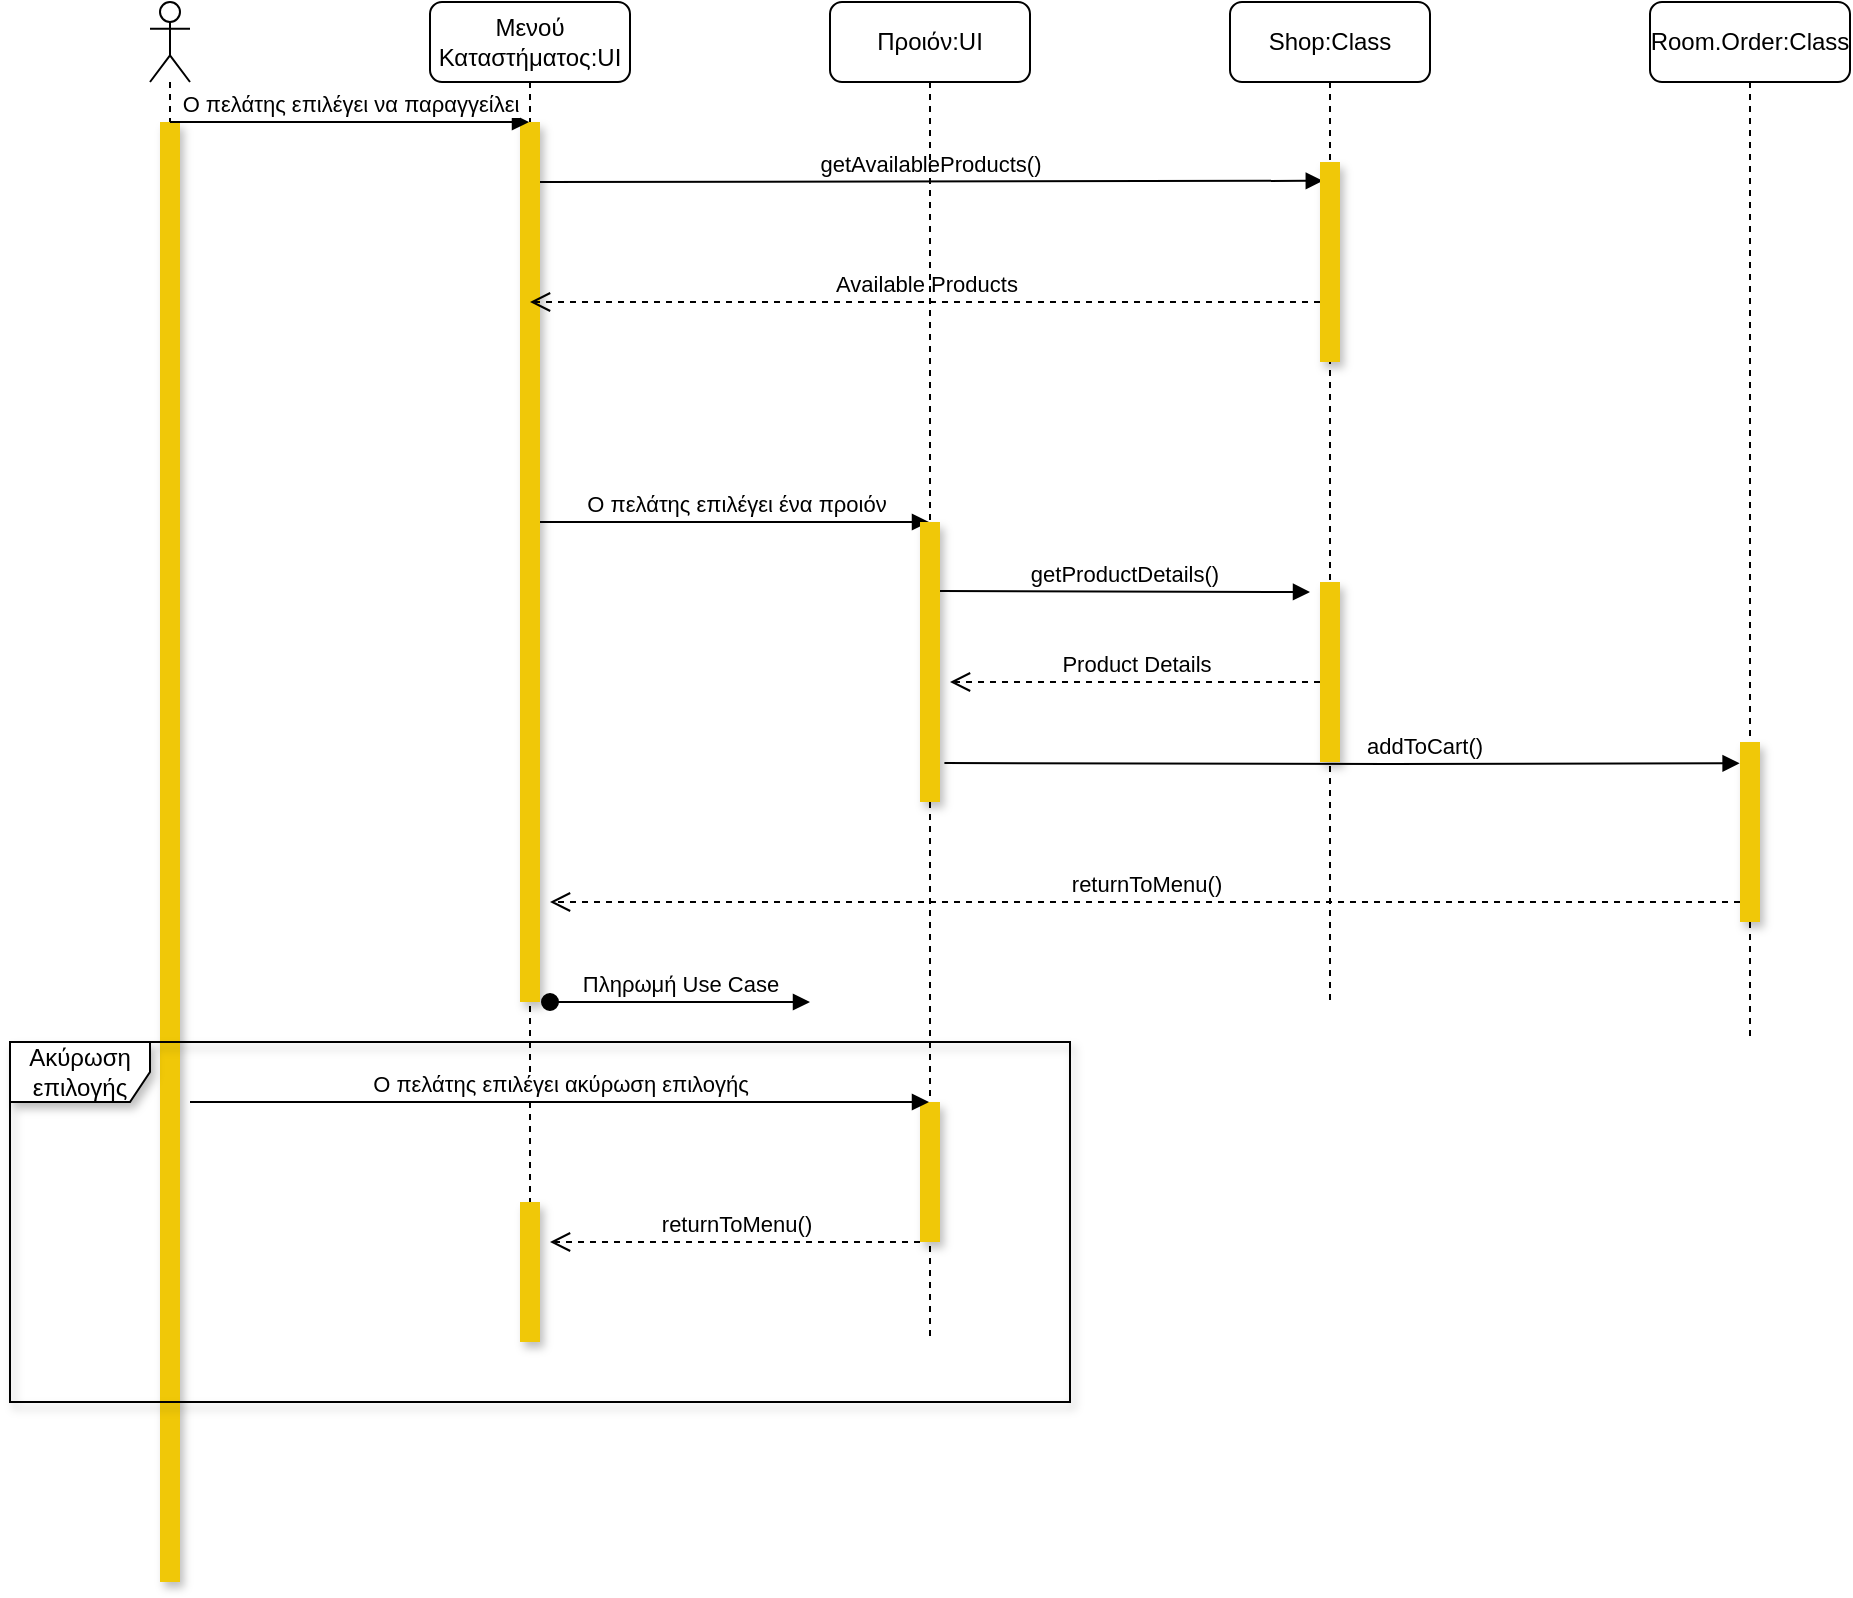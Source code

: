 <mxfile version="18.1.3" type="device"><diagram id="mCDSjLg8GLGT7zRgTQI0" name="Page-1"><mxGraphModel dx="3374" dy="579" grid="1" gridSize="10" guides="1" tooltips="1" connect="1" arrows="1" fold="1" page="1" pageScale="1" pageWidth="2336" pageHeight="1654" math="0" shadow="0"><root><mxCell id="0"/><mxCell id="1" parent="0"/><mxCell id="2n8lG3U2jTvrqP1i7wN1-1" value="" style="shape=umlLifeline;participant=umlActor;perimeter=lifelinePerimeter;whiteSpace=wrap;html=1;container=1;collapsible=0;recursiveResize=0;verticalAlign=top;spacingTop=36;outlineConnect=0;" vertex="1" parent="1"><mxGeometry x="40" y="40" width="20" height="790" as="geometry"/></mxCell><mxCell id="2n8lG3U2jTvrqP1i7wN1-7" value="" style="html=1;points=[];perimeter=orthogonalPerimeter;rounded=0;fillColor=#F0C808;strokeColor=none;shadow=1;" vertex="1" parent="2n8lG3U2jTvrqP1i7wN1-1"><mxGeometry x="5" y="60" width="10" height="730" as="geometry"/></mxCell><mxCell id="2n8lG3U2jTvrqP1i7wN1-2" value="Μενού Καταστήματος:UI" style="shape=umlLifeline;perimeter=lifelinePerimeter;whiteSpace=wrap;html=1;container=1;collapsible=0;recursiveResize=0;outlineConnect=0;rounded=1;" vertex="1" parent="1"><mxGeometry x="180" y="40" width="100" height="670" as="geometry"/></mxCell><mxCell id="2n8lG3U2jTvrqP1i7wN1-14" value="Ο πελάτης επιλέγει ένα προιόν" style="html=1;verticalAlign=bottom;endArrow=block;rounded=0;" edge="1" parent="2n8lG3U2jTvrqP1i7wN1-2" target="2n8lG3U2jTvrqP1i7wN1-4"><mxGeometry width="80" relative="1" as="geometry"><mxPoint x="55" y="260" as="sourcePoint"/><mxPoint x="135" y="260" as="targetPoint"/></mxGeometry></mxCell><mxCell id="2n8lG3U2jTvrqP1i7wN1-8" value="" style="html=1;points=[];perimeter=orthogonalPerimeter;rounded=0;fillColor=#F0C808;strokeColor=none;shadow=1;" vertex="1" parent="2n8lG3U2jTvrqP1i7wN1-2"><mxGeometry x="45" y="60" width="10" height="440" as="geometry"/></mxCell><mxCell id="2n8lG3U2jTvrqP1i7wN1-11" value="getAvailableProducts()" style="html=1;verticalAlign=bottom;endArrow=block;rounded=0;entryX=0.14;entryY=0.094;entryDx=0;entryDy=0;entryPerimeter=0;" edge="1" parent="2n8lG3U2jTvrqP1i7wN1-2" target="2n8lG3U2jTvrqP1i7wN1-10"><mxGeometry width="80" relative="1" as="geometry"><mxPoint x="55" y="90" as="sourcePoint"/><mxPoint x="135" y="90" as="targetPoint"/></mxGeometry></mxCell><mxCell id="2n8lG3U2jTvrqP1i7wN1-22" value="Πληρωμή Use Case" style="html=1;verticalAlign=bottom;startArrow=oval;startFill=1;endArrow=block;startSize=8;rounded=0;" edge="1" parent="2n8lG3U2jTvrqP1i7wN1-2"><mxGeometry width="60" relative="1" as="geometry"><mxPoint x="60" y="500" as="sourcePoint"/><mxPoint x="190" y="500" as="targetPoint"/></mxGeometry></mxCell><mxCell id="2n8lG3U2jTvrqP1i7wN1-25" value="" style="html=1;points=[];perimeter=orthogonalPerimeter;rounded=0;fillColor=#F0C808;strokeColor=none;shadow=1;" vertex="1" parent="2n8lG3U2jTvrqP1i7wN1-2"><mxGeometry x="45" y="600" width="10" height="70" as="geometry"/></mxCell><mxCell id="2n8lG3U2jTvrqP1i7wN1-3" value="Shop:Class" style="shape=umlLifeline;perimeter=lifelinePerimeter;whiteSpace=wrap;html=1;container=1;collapsible=0;recursiveResize=0;outlineConnect=0;rounded=1;" vertex="1" parent="1"><mxGeometry x="580" y="40" width="100" height="500" as="geometry"/></mxCell><mxCell id="2n8lG3U2jTvrqP1i7wN1-10" value="" style="html=1;points=[];perimeter=orthogonalPerimeter;rounded=0;fillColor=#F0C808;strokeColor=none;shadow=1;" vertex="1" parent="2n8lG3U2jTvrqP1i7wN1-3"><mxGeometry x="45" y="80" width="10" height="100" as="geometry"/></mxCell><mxCell id="2n8lG3U2jTvrqP1i7wN1-12" value="Available Products" style="html=1;verticalAlign=bottom;endArrow=open;dashed=1;endSize=8;rounded=0;" edge="1" parent="2n8lG3U2jTvrqP1i7wN1-3" target="2n8lG3U2jTvrqP1i7wN1-2"><mxGeometry relative="1" as="geometry"><mxPoint x="45" y="150" as="sourcePoint"/><mxPoint x="-35" y="150" as="targetPoint"/></mxGeometry></mxCell><mxCell id="2n8lG3U2jTvrqP1i7wN1-15" value="" style="html=1;points=[];perimeter=orthogonalPerimeter;rounded=0;fillColor=#F0C808;strokeColor=none;shadow=1;" vertex="1" parent="2n8lG3U2jTvrqP1i7wN1-3"><mxGeometry x="45" y="290" width="10" height="90" as="geometry"/></mxCell><mxCell id="2n8lG3U2jTvrqP1i7wN1-18" value="Product Details" style="html=1;verticalAlign=bottom;endArrow=open;dashed=1;endSize=8;rounded=0;" edge="1" parent="2n8lG3U2jTvrqP1i7wN1-3"><mxGeometry relative="1" as="geometry"><mxPoint x="45" y="340" as="sourcePoint"/><mxPoint x="-140" y="340" as="targetPoint"/></mxGeometry></mxCell><mxCell id="2n8lG3U2jTvrqP1i7wN1-4" value="Προιόν:UI" style="shape=umlLifeline;perimeter=lifelinePerimeter;whiteSpace=wrap;html=1;container=1;collapsible=0;recursiveResize=0;outlineConnect=0;rounded=1;" vertex="1" parent="1"><mxGeometry x="380" y="40" width="100" height="670" as="geometry"/></mxCell><mxCell id="2n8lG3U2jTvrqP1i7wN1-13" value="" style="html=1;points=[];perimeter=orthogonalPerimeter;rounded=0;fillColor=#F0C808;strokeColor=none;shadow=1;" vertex="1" parent="2n8lG3U2jTvrqP1i7wN1-4"><mxGeometry x="45" y="260" width="10" height="140" as="geometry"/></mxCell><mxCell id="2n8lG3U2jTvrqP1i7wN1-17" value="getProductDetails()" style="html=1;verticalAlign=bottom;endArrow=block;rounded=0;" edge="1" parent="2n8lG3U2jTvrqP1i7wN1-4"><mxGeometry width="80" relative="1" as="geometry"><mxPoint x="55" y="294.5" as="sourcePoint"/><mxPoint x="240" y="295" as="targetPoint"/></mxGeometry></mxCell><mxCell id="2n8lG3U2jTvrqP1i7wN1-23" value="" style="html=1;points=[];perimeter=orthogonalPerimeter;rounded=0;fillColor=#F0C808;strokeColor=none;shadow=1;" vertex="1" parent="2n8lG3U2jTvrqP1i7wN1-4"><mxGeometry x="45" y="550" width="10" height="70" as="geometry"/></mxCell><mxCell id="2n8lG3U2jTvrqP1i7wN1-26" value="returnToMenu()" style="html=1;verticalAlign=bottom;endArrow=open;dashed=1;endSize=8;rounded=0;" edge="1" parent="2n8lG3U2jTvrqP1i7wN1-4"><mxGeometry relative="1" as="geometry"><mxPoint x="45" y="620" as="sourcePoint"/><mxPoint x="-140" y="620" as="targetPoint"/></mxGeometry></mxCell><mxCell id="2n8lG3U2jTvrqP1i7wN1-5" value="Room.Order:Class" style="shape=umlLifeline;perimeter=lifelinePerimeter;whiteSpace=wrap;html=1;container=1;collapsible=0;recursiveResize=0;outlineConnect=0;rounded=1;" vertex="1" parent="1"><mxGeometry x="790" y="40" width="100" height="520" as="geometry"/></mxCell><mxCell id="2n8lG3U2jTvrqP1i7wN1-19" value="" style="html=1;points=[];perimeter=orthogonalPerimeter;rounded=0;fillColor=#F0C808;strokeColor=none;shadow=1;" vertex="1" parent="2n8lG3U2jTvrqP1i7wN1-5"><mxGeometry x="45" y="370" width="10" height="90" as="geometry"/></mxCell><mxCell id="2n8lG3U2jTvrqP1i7wN1-21" value="returnToMenu()" style="html=1;verticalAlign=bottom;endArrow=open;dashed=1;endSize=8;rounded=0;" edge="1" parent="2n8lG3U2jTvrqP1i7wN1-5"><mxGeometry relative="1" as="geometry"><mxPoint x="45" y="450" as="sourcePoint"/><mxPoint x="-550" y="450" as="targetPoint"/></mxGeometry></mxCell><mxCell id="2n8lG3U2jTvrqP1i7wN1-9" value="Ο πελάτης επιλέγει να παραγγείλει" style="html=1;verticalAlign=bottom;endArrow=block;rounded=0;" edge="1" parent="1" target="2n8lG3U2jTvrqP1i7wN1-2"><mxGeometry width="80" relative="1" as="geometry"><mxPoint x="50" y="100" as="sourcePoint"/><mxPoint x="130" y="100" as="targetPoint"/></mxGeometry></mxCell><mxCell id="2n8lG3U2jTvrqP1i7wN1-20" value="addToCart()" style="html=1;verticalAlign=bottom;endArrow=block;rounded=0;exitX=1.22;exitY=0.861;exitDx=0;exitDy=0;exitPerimeter=0;entryX=-0.02;entryY=0.118;entryDx=0;entryDy=0;entryPerimeter=0;" edge="1" parent="1" source="2n8lG3U2jTvrqP1i7wN1-13" target="2n8lG3U2jTvrqP1i7wN1-19"><mxGeometry x="0.207" width="80" relative="1" as="geometry"><mxPoint x="635" y="390" as="sourcePoint"/><mxPoint x="715" y="390" as="targetPoint"/><Array as="points"><mxPoint x="660" y="421"/></Array><mxPoint as="offset"/></mxGeometry></mxCell><mxCell id="2n8lG3U2jTvrqP1i7wN1-24" value="Ο πελάτης επιλέγει ακύρωση επιλογής" style="html=1;verticalAlign=bottom;endArrow=block;rounded=0;" edge="1" parent="1" target="2n8lG3U2jTvrqP1i7wN1-4"><mxGeometry width="80" relative="1" as="geometry"><mxPoint x="60" y="590" as="sourcePoint"/><mxPoint x="140" y="590" as="targetPoint"/></mxGeometry></mxCell><mxCell id="2n8lG3U2jTvrqP1i7wN1-27" value="Ακύρωση επιλογής" style="shape=umlFrame;whiteSpace=wrap;html=1;rounded=0;shadow=1;fillColor=#FFFFFF;width=70;height=30;" vertex="1" parent="1"><mxGeometry x="-30" y="560" width="530" height="180" as="geometry"/></mxCell></root></mxGraphModel></diagram></mxfile>
